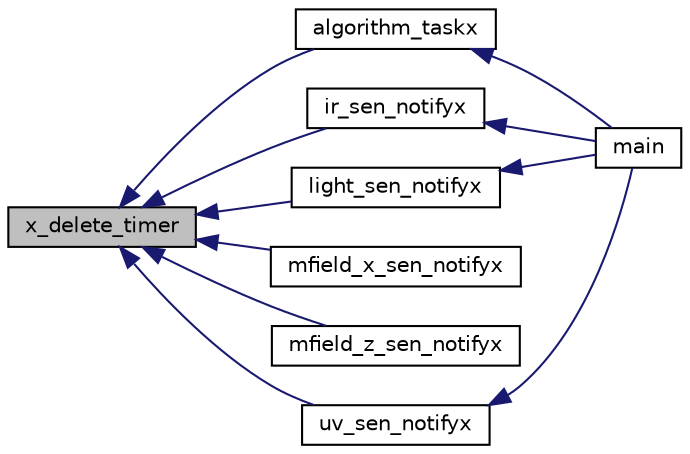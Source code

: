 digraph "x_delete_timer"
{
 // INTERACTIVE_SVG=YES
  edge [fontname="Helvetica",fontsize="10",labelfontname="Helvetica",labelfontsize="10"];
  node [fontname="Helvetica",fontsize="10",shape=record];
  rankdir="LR";
  Node1 [label="x_delete_timer",height=0.2,width=0.4,color="black", fillcolor="grey75", style="filled", fontcolor="black"];
  Node1 -> Node2 [dir="back",color="midnightblue",fontsize="10",style="solid",fontname="Helvetica"];
  Node2 [label="algorithm_taskx",height=0.2,width=0.4,color="black", fillcolor="white", style="filled",URL="$dc/d87/a00032.html#a1d182ae18a9176c2a1e28cc654dc0e43",tooltip="Algorithm task function. "];
  Node2 -> Node3 [dir="back",color="midnightblue",fontsize="10",style="solid",fontname="Helvetica"];
  Node3 [label="main",height=0.2,width=0.4,color="black", fillcolor="white", style="filled",URL="$d5/db6/a00042.html#a840291bc02cba5474a4cb46a9b9566fe",tooltip="System startup function. "];
  Node1 -> Node4 [dir="back",color="midnightblue",fontsize="10",style="solid",fontname="Helvetica"];
  Node4 [label="ir_sen_notifyx",height=0.2,width=0.4,color="black", fillcolor="white", style="filled",URL="$d3/de7/a00039.html#a36c6c2cdf9aa5844371e742330789dad",tooltip="ir module notification function. "];
  Node4 -> Node3 [dir="back",color="midnightblue",fontsize="10",style="solid",fontname="Helvetica"];
  Node1 -> Node5 [dir="back",color="midnightblue",fontsize="10",style="solid",fontname="Helvetica"];
  Node5 [label="light_sen_notifyx",height=0.2,width=0.4,color="black", fillcolor="white", style="filled",URL="$dd/d32/a00041.html#a317b03892739257278fd51ab8003962d",tooltip="light module notification function. "];
  Node5 -> Node3 [dir="back",color="midnightblue",fontsize="10",style="solid",fontname="Helvetica"];
  Node1 -> Node6 [dir="back",color="midnightblue",fontsize="10",style="solid",fontname="Helvetica"];
  Node6 [label="mfield_x_sen_notifyx",height=0.2,width=0.4,color="black", fillcolor="white", style="filled",URL="$d5/df9/a00044.html#ac28a2b5f3fa92c0593446e15a63a501c",tooltip="module notification function. "];
  Node1 -> Node7 [dir="back",color="midnightblue",fontsize="10",style="solid",fontname="Helvetica"];
  Node7 [label="mfield_z_sen_notifyx",height=0.2,width=0.4,color="black", fillcolor="white", style="filled",URL="$d6/d2d/a00047.html#a2008fa1563c740e4f6c7e1179675f1f7",tooltip="mfield module notification function. "];
  Node1 -> Node8 [dir="back",color="midnightblue",fontsize="10",style="solid",fontname="Helvetica"];
  Node8 [label="uv_sen_notifyx",height=0.2,width=0.4,color="black", fillcolor="white", style="filled",URL="$dc/ddf/a00067.html#ae2617634df4d3055161f7fb1f148f6da",tooltip="uv module notification function. "];
  Node8 -> Node3 [dir="back",color="midnightblue",fontsize="10",style="solid",fontname="Helvetica"];
}
